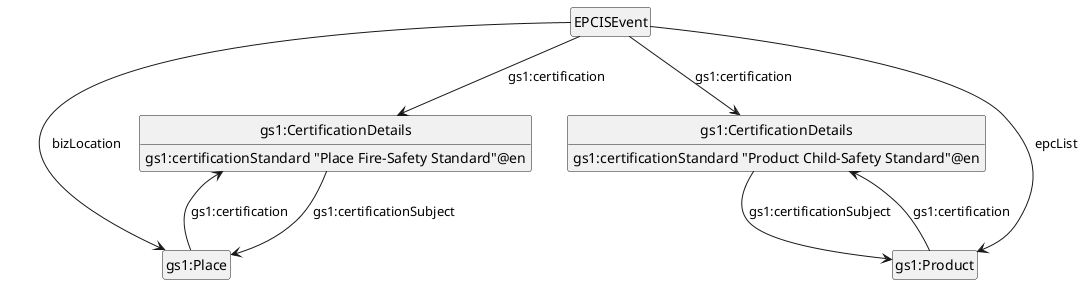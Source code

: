 @startuml
hide empty attributes
hide empty methods
hide circle

class CertificationDetails1 as "gs1:CertificationDetails"
class CertificationDetails2 as "gs1:CertificationDetails"
class Place as "gs1:Place"
class Product as "gs1:Product"

EPCISEvent --> CertificationDetails1 : gs1:certification
EPCISEvent --> CertificationDetails2 : gs1:certification
EPCISEvent --> Place : bizLocation
EPCISEvent --> Product : epcList 
CertificationDetails1 --> Place : gs1:certificationSubject
CertificationDetails1 <-- Place : gs1:certification
CertificationDetails2 --> Product : gs1:certificationSubject
CertificationDetails2 <-- Product : gs1:certification

CertificationDetails1 : gs1:certificationStandard "Place Fire-Safety Standard"@en
CertificationDetails2 : gs1:certificationStandard "Product Child-Safety Standard"@en

@enduml
